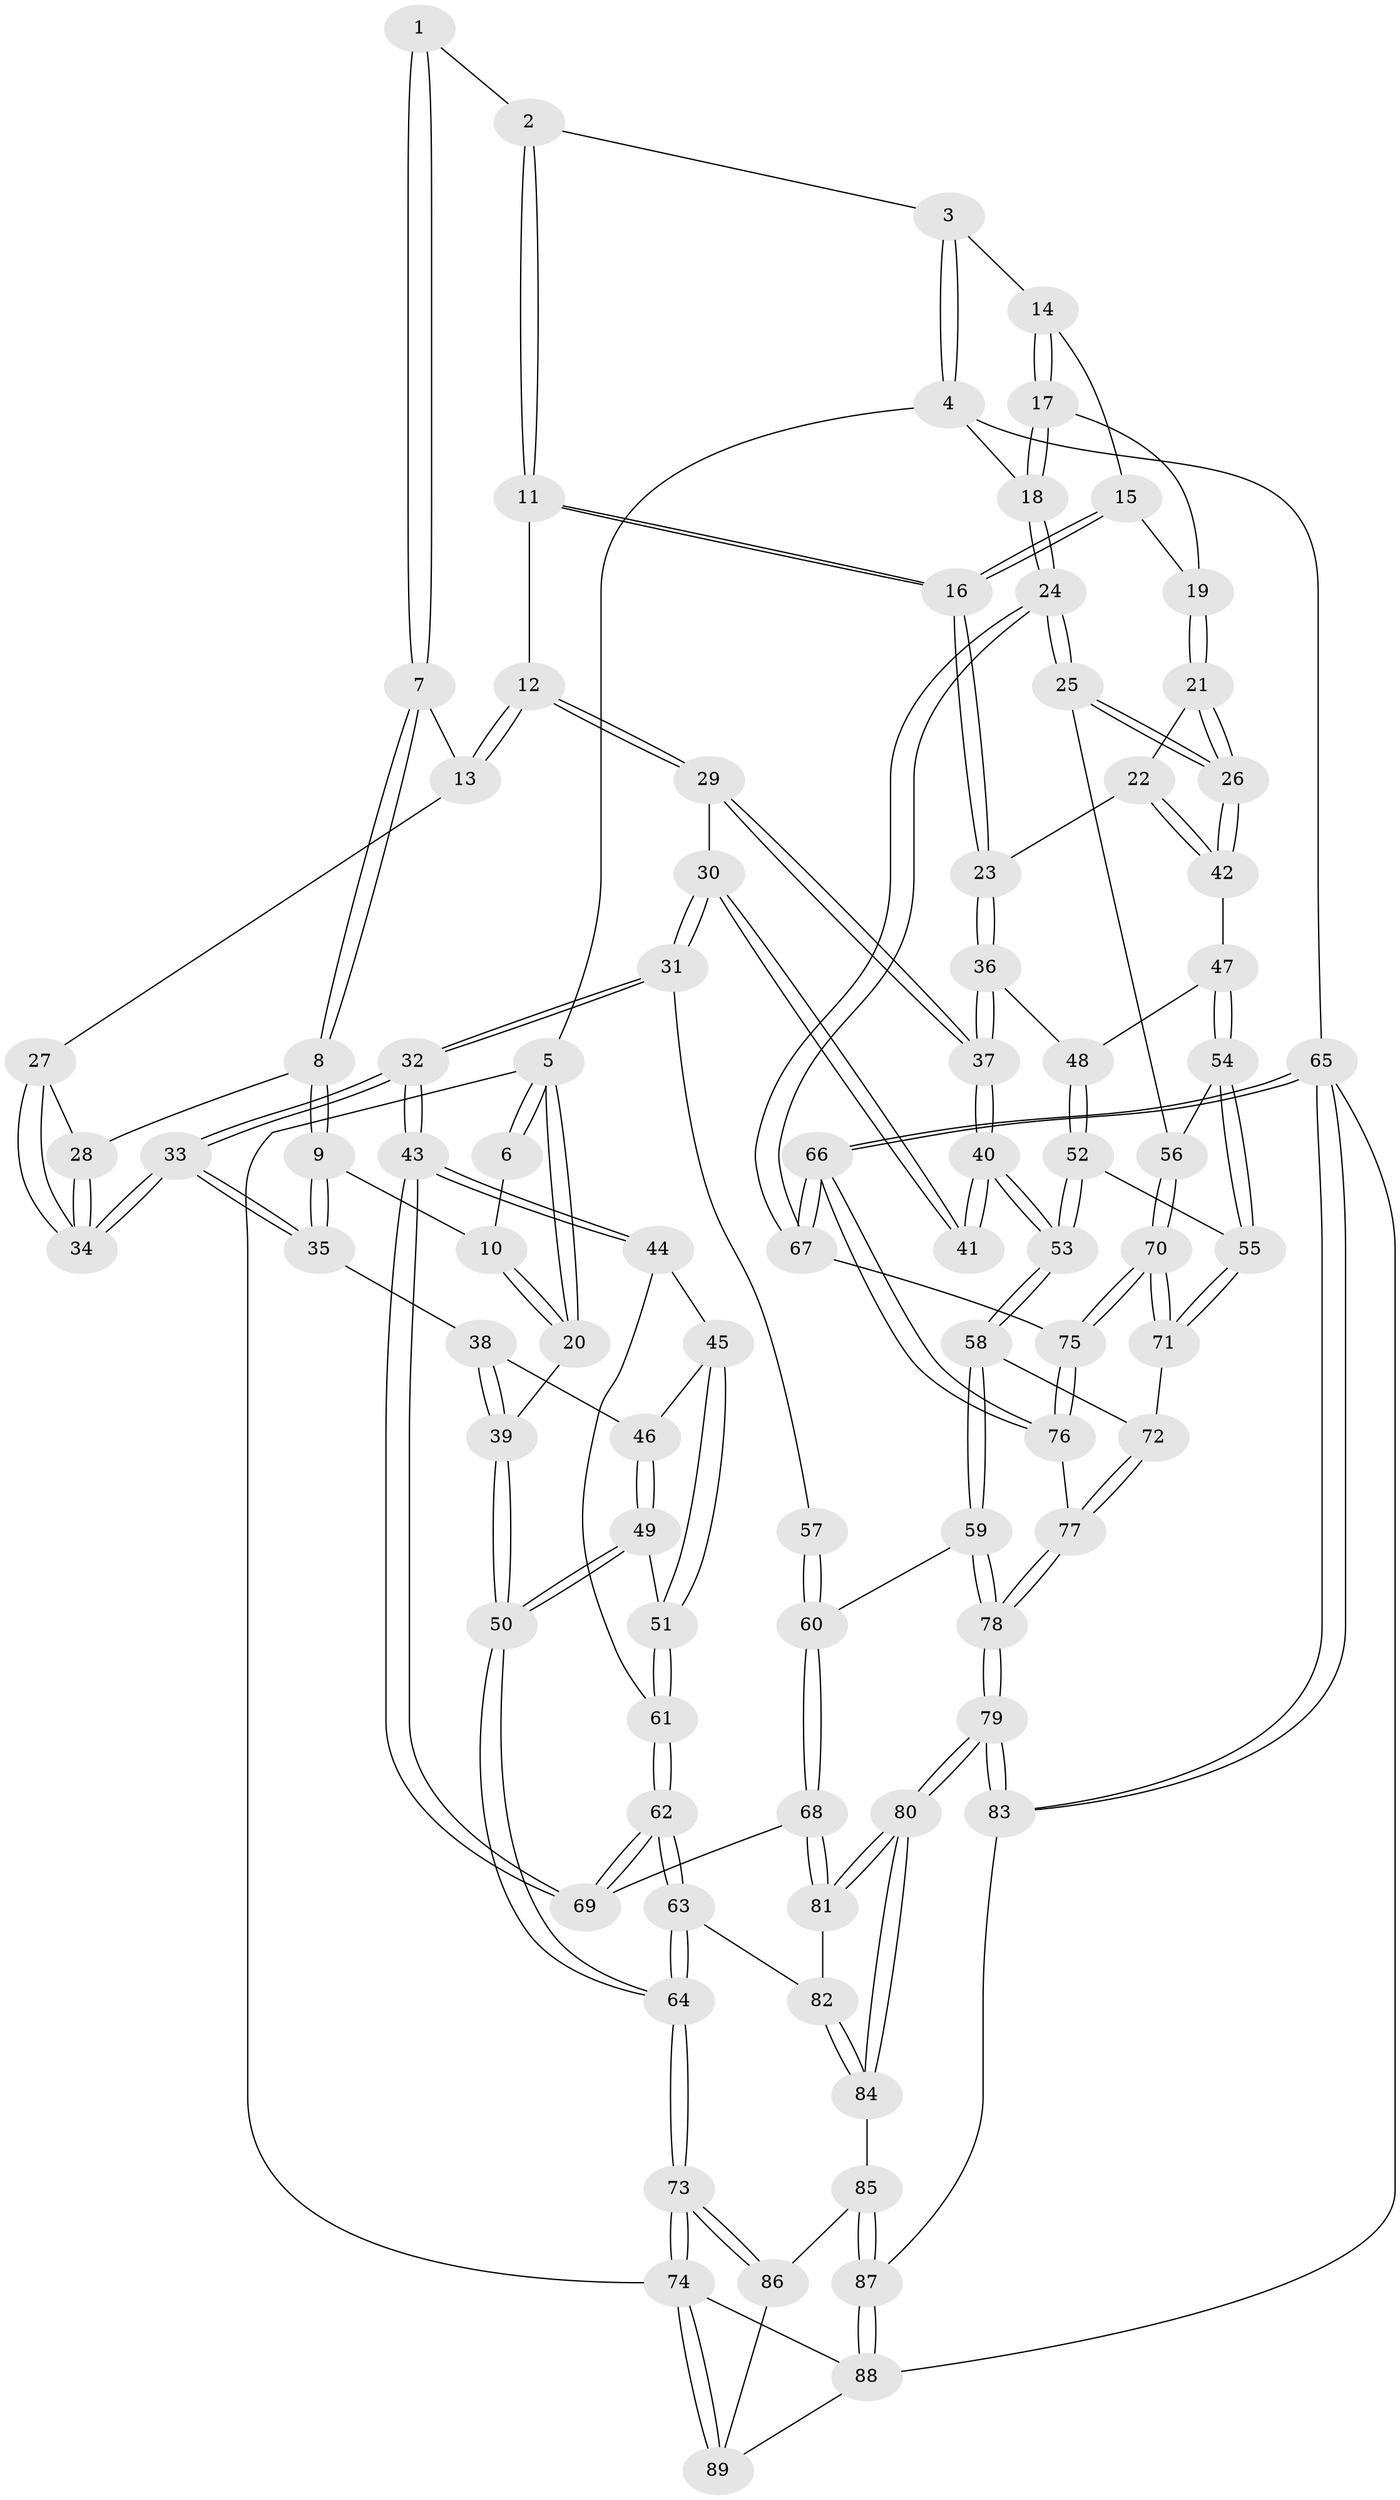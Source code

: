 // Generated by graph-tools (version 1.1) at 2025/17/03/09/25 04:17:16]
// undirected, 89 vertices, 219 edges
graph export_dot {
graph [start="1"]
  node [color=gray90,style=filled];
  1 [pos="+0.4256093031614464+0"];
  2 [pos="+0.6314600844931028+0"];
  3 [pos="+0.7565523553206878+0"];
  4 [pos="+1+0"];
  5 [pos="+0+0"];
  6 [pos="+0.008819038902042288+0"];
  7 [pos="+0.400027193234727+0"];
  8 [pos="+0.24237427783427445+0.12715820895937913"];
  9 [pos="+0.188107717227451+0.13952018508964112"];
  10 [pos="+0.1386058157846166+0.07464142601225673"];
  11 [pos="+0.5884031517763387+0.1362257699013009"];
  12 [pos="+0.5148722844158151+0.16593475562343005"];
  13 [pos="+0.4445597130955958+0.1305821052137296"];
  14 [pos="+0.7779649435832888+0.0086896262067741"];
  15 [pos="+0.7674792322573327+0.07920023686383929"];
  16 [pos="+0.714989069593879+0.19709280913856844"];
  17 [pos="+0.9351037026988089+0.1226242840498854"];
  18 [pos="+1+0.07099806675482229"];
  19 [pos="+0.9032082694017965+0.13658369105476117"];
  20 [pos="+0+0.20567289486703844"];
  21 [pos="+0.8072187863096152+0.22377280867882968"];
  22 [pos="+0.7694014695133001+0.22829617621510495"];
  23 [pos="+0.725888678779336+0.21808147191642613"];
  24 [pos="+1+0.3434204938475791"];
  25 [pos="+1+0.3462267722779415"];
  26 [pos="+1+0.34613542688301996"];
  27 [pos="+0.380813913761928+0.15533639657571033"];
  28 [pos="+0.2595816992645161+0.13303515276517724"];
  29 [pos="+0.5125178975693216+0.18354369344712554"];
  30 [pos="+0.48348432349268833+0.23876776078287748"];
  31 [pos="+0.38961954555298883+0.36248675876879327"];
  32 [pos="+0.3718631804142907+0.36925902255092846"];
  33 [pos="+0.36191679809291316+0.33899486884062013"];
  34 [pos="+0.3608083031809903+0.3125683274269915"];
  35 [pos="+0.17896704150501982+0.17001457543544174"];
  36 [pos="+0.688630011440218+0.2988627126188836"];
  37 [pos="+0.5963821629095489+0.3410453171098117"];
  38 [pos="+0.14719547456050136+0.22428074541398305"];
  39 [pos="+0+0.2425446310356415"];
  40 [pos="+0.5759928790879895+0.3657801708374897"];
  41 [pos="+0.55908501155294+0.3661384948044331"];
  42 [pos="+0.8313443946577124+0.35041879656669395"];
  43 [pos="+0.34496884013372736+0.41030590900822694"];
  44 [pos="+0.2133628306134895+0.3715626637795941"];
  45 [pos="+0.1543611188634444+0.27311191630822546"];
  46 [pos="+0.14983220089542507+0.2643324239578198"];
  47 [pos="+0.8161541370497594+0.37289816544514903"];
  48 [pos="+0.7022373973620195+0.3293018543635515"];
  49 [pos="+0.019759104877696176+0.3816227784504527"];
  50 [pos="+0+0.39588621074606156"];
  51 [pos="+0.08794660041818388+0.4144484302637897"];
  52 [pos="+0.7218211730007331+0.41361144693339347"];
  53 [pos="+0.6165175567479616+0.4850803541792337"];
  54 [pos="+0.8046367533188655+0.4220460827751272"];
  55 [pos="+0.7701823196463399+0.4413470376620779"];
  56 [pos="+0.8787925216213589+0.4453625210755398"];
  57 [pos="+0.5137017549211234+0.37340786127883285"];
  58 [pos="+0.6138996015818792+0.4986884564221322"];
  59 [pos="+0.5968178724397564+0.5224660893409856"];
  60 [pos="+0.5127312851731127+0.5237248236692843"];
  61 [pos="+0.13075126453621505+0.4416474249488531"];
  62 [pos="+0.12305714060855143+0.6129126814442503"];
  63 [pos="+0.10726414716743815+0.6338836008069842"];
  64 [pos="+0+0.635223553977626"];
  65 [pos="+1+1"];
  66 [pos="+1+1"];
  67 [pos="+1+0.4393064250256509"];
  68 [pos="+0.4019038664705901+0.5492297292353077"];
  69 [pos="+0.35207830146532904+0.4948399706488934"];
  70 [pos="+0.8532729384183724+0.554446347570989"];
  71 [pos="+0.7712487517178559+0.5041663264329195"];
  72 [pos="+0.7374500411634681+0.5263936954641507"];
  73 [pos="+0+0.7359246668590711"];
  74 [pos="+0+1"];
  75 [pos="+0.8800122521337552+0.6034755101969571"];
  76 [pos="+0.863004354745389+0.6558640293751257"];
  77 [pos="+0.7134975689187468+0.7259953263111412"];
  78 [pos="+0.6642689888246183+0.7655881020179375"];
  79 [pos="+0.60965667693998+0.8701052413632757"];
  80 [pos="+0.5290868153120009+0.8251542294158521"];
  81 [pos="+0.40459195713666823+0.5718048532354247"];
  82 [pos="+0.21534457512006022+0.7755783994182028"];
  83 [pos="+0.6778259774155145+1"];
  84 [pos="+0.23071496621342524+0.8149793878109698"];
  85 [pos="+0.2169029970816374+0.8435627510716075"];
  86 [pos="+0.15676961471920461+0.9190258467928045"];
  87 [pos="+0.4666007410846699+1"];
  88 [pos="+0.1647285213711085+1"];
  89 [pos="+0.15475280306752767+0.9292581363099112"];
  1 -- 2;
  1 -- 7;
  1 -- 7;
  2 -- 3;
  2 -- 11;
  2 -- 11;
  3 -- 4;
  3 -- 4;
  3 -- 14;
  4 -- 5;
  4 -- 18;
  4 -- 65;
  5 -- 6;
  5 -- 6;
  5 -- 20;
  5 -- 20;
  5 -- 74;
  6 -- 10;
  7 -- 8;
  7 -- 8;
  7 -- 13;
  8 -- 9;
  8 -- 9;
  8 -- 28;
  9 -- 10;
  9 -- 35;
  9 -- 35;
  10 -- 20;
  10 -- 20;
  11 -- 12;
  11 -- 16;
  11 -- 16;
  12 -- 13;
  12 -- 13;
  12 -- 29;
  12 -- 29;
  13 -- 27;
  14 -- 15;
  14 -- 17;
  14 -- 17;
  15 -- 16;
  15 -- 16;
  15 -- 19;
  16 -- 23;
  16 -- 23;
  17 -- 18;
  17 -- 18;
  17 -- 19;
  18 -- 24;
  18 -- 24;
  19 -- 21;
  19 -- 21;
  20 -- 39;
  21 -- 22;
  21 -- 26;
  21 -- 26;
  22 -- 23;
  22 -- 42;
  22 -- 42;
  23 -- 36;
  23 -- 36;
  24 -- 25;
  24 -- 25;
  24 -- 67;
  24 -- 67;
  25 -- 26;
  25 -- 26;
  25 -- 56;
  26 -- 42;
  26 -- 42;
  27 -- 28;
  27 -- 34;
  27 -- 34;
  28 -- 34;
  28 -- 34;
  29 -- 30;
  29 -- 37;
  29 -- 37;
  30 -- 31;
  30 -- 31;
  30 -- 41;
  30 -- 41;
  31 -- 32;
  31 -- 32;
  31 -- 57;
  32 -- 33;
  32 -- 33;
  32 -- 43;
  32 -- 43;
  33 -- 34;
  33 -- 34;
  33 -- 35;
  33 -- 35;
  35 -- 38;
  36 -- 37;
  36 -- 37;
  36 -- 48;
  37 -- 40;
  37 -- 40;
  38 -- 39;
  38 -- 39;
  38 -- 46;
  39 -- 50;
  39 -- 50;
  40 -- 41;
  40 -- 41;
  40 -- 53;
  40 -- 53;
  42 -- 47;
  43 -- 44;
  43 -- 44;
  43 -- 69;
  43 -- 69;
  44 -- 45;
  44 -- 61;
  45 -- 46;
  45 -- 51;
  45 -- 51;
  46 -- 49;
  46 -- 49;
  47 -- 48;
  47 -- 54;
  47 -- 54;
  48 -- 52;
  48 -- 52;
  49 -- 50;
  49 -- 50;
  49 -- 51;
  50 -- 64;
  50 -- 64;
  51 -- 61;
  51 -- 61;
  52 -- 53;
  52 -- 53;
  52 -- 55;
  53 -- 58;
  53 -- 58;
  54 -- 55;
  54 -- 55;
  54 -- 56;
  55 -- 71;
  55 -- 71;
  56 -- 70;
  56 -- 70;
  57 -- 60;
  57 -- 60;
  58 -- 59;
  58 -- 59;
  58 -- 72;
  59 -- 60;
  59 -- 78;
  59 -- 78;
  60 -- 68;
  60 -- 68;
  61 -- 62;
  61 -- 62;
  62 -- 63;
  62 -- 63;
  62 -- 69;
  62 -- 69;
  63 -- 64;
  63 -- 64;
  63 -- 82;
  64 -- 73;
  64 -- 73;
  65 -- 66;
  65 -- 66;
  65 -- 83;
  65 -- 83;
  65 -- 88;
  66 -- 67;
  66 -- 67;
  66 -- 76;
  66 -- 76;
  67 -- 75;
  68 -- 69;
  68 -- 81;
  68 -- 81;
  70 -- 71;
  70 -- 71;
  70 -- 75;
  70 -- 75;
  71 -- 72;
  72 -- 77;
  72 -- 77;
  73 -- 74;
  73 -- 74;
  73 -- 86;
  73 -- 86;
  74 -- 89;
  74 -- 89;
  74 -- 88;
  75 -- 76;
  75 -- 76;
  76 -- 77;
  77 -- 78;
  77 -- 78;
  78 -- 79;
  78 -- 79;
  79 -- 80;
  79 -- 80;
  79 -- 83;
  79 -- 83;
  80 -- 81;
  80 -- 81;
  80 -- 84;
  80 -- 84;
  81 -- 82;
  82 -- 84;
  82 -- 84;
  83 -- 87;
  84 -- 85;
  85 -- 86;
  85 -- 87;
  85 -- 87;
  86 -- 89;
  87 -- 88;
  87 -- 88;
  88 -- 89;
}
